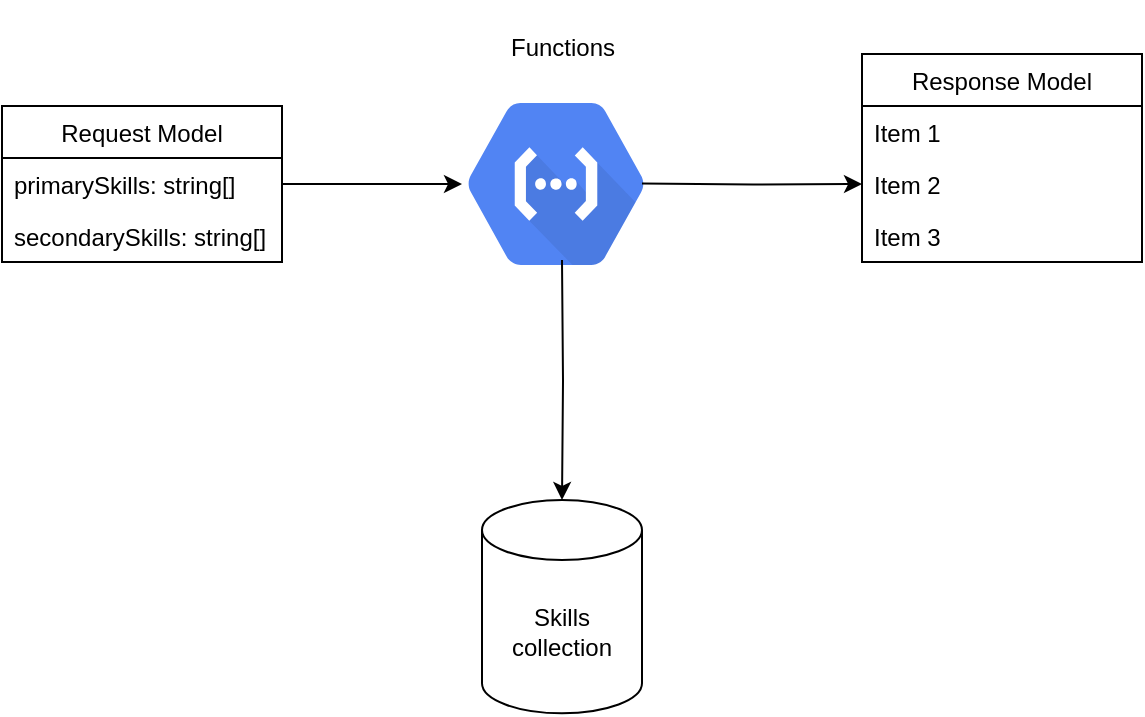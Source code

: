 <mxfile version="15.1.1" type="device"><diagram id="SjZEBZqwQjW5p0Yp3xk7" name="Page-1"><mxGraphModel dx="1854" dy="1044" grid="1" gridSize="10" guides="1" tooltips="1" connect="1" arrows="1" fold="1" page="1" pageScale="1" pageWidth="827" pageHeight="1169" math="0" shadow="0"><root><mxCell id="0"/><mxCell id="1" parent="0"/><mxCell id="BBlXOv6s2piEokELOsGI-16" value="" style="edgeStyle=orthogonalEdgeStyle;rounded=0;orthogonalLoop=1;jettySize=auto;html=1;" edge="1" parent="1" source="BBlXOv6s2piEokELOsGI-1"><mxGeometry relative="1" as="geometry"><mxPoint x="270" y="162" as="targetPoint"/></mxGeometry></mxCell><mxCell id="BBlXOv6s2piEokELOsGI-1" value="Request Model" style="swimlane;fontStyle=0;childLayout=stackLayout;horizontal=1;startSize=26;horizontalStack=0;resizeParent=1;resizeParentMax=0;resizeLast=0;collapsible=1;marginBottom=0;" vertex="1" parent="1"><mxGeometry x="40" y="123" width="140" height="78" as="geometry"/></mxCell><mxCell id="BBlXOv6s2piEokELOsGI-2" value="primarySkills: string[]" style="text;strokeColor=none;fillColor=none;align=left;verticalAlign=top;spacingLeft=4;spacingRight=4;overflow=hidden;rotatable=0;points=[[0,0.5],[1,0.5]];portConstraint=eastwest;" vertex="1" parent="BBlXOv6s2piEokELOsGI-1"><mxGeometry y="26" width="140" height="26" as="geometry"/></mxCell><mxCell id="BBlXOv6s2piEokELOsGI-3" value="secondarySkills: string[]" style="text;strokeColor=none;fillColor=none;align=left;verticalAlign=top;spacingLeft=4;spacingRight=4;overflow=hidden;rotatable=0;points=[[0,0.5],[1,0.5]];portConstraint=eastwest;" vertex="1" parent="BBlXOv6s2piEokELOsGI-1"><mxGeometry y="52" width="140" height="26" as="geometry"/></mxCell><mxCell id="BBlXOv6s2piEokELOsGI-7" value="&lt;font color=&quot;#000000&quot;&gt;&lt;br&gt;Functions&lt;/font&gt;" style="sketch=0;dashed=0;connectable=0;html=1;fillColor=#5184F3;strokeColor=none;shape=mxgraph.gcp2.hexIcon;prIcon=cloud_functions;part=1;labelPosition=center;verticalLabelPosition=top;align=center;verticalAlign=bottom;spacingLeft=5;fontColor=#999999;fontSize=12;" vertex="1" parent="1"><mxGeometry x="250" y="102.5" width="134.26" height="119" as="geometry"/></mxCell><mxCell id="BBlXOv6s2piEokELOsGI-10" value="Skills&lt;br&gt;collection" style="shape=cylinder3;whiteSpace=wrap;html=1;boundedLbl=1;backgroundOutline=1;size=15;" vertex="1" parent="1"><mxGeometry x="280" y="320" width="80" height="106.67" as="geometry"/></mxCell><mxCell id="BBlXOv6s2piEokELOsGI-11" value="Response Model" style="swimlane;fontStyle=0;childLayout=stackLayout;horizontal=1;startSize=26;horizontalStack=0;resizeParent=1;resizeParentMax=0;resizeLast=0;collapsible=1;marginBottom=0;" vertex="1" parent="1"><mxGeometry x="470" y="97" width="140" height="104" as="geometry"/></mxCell><mxCell id="BBlXOv6s2piEokELOsGI-12" value="Item 1" style="text;strokeColor=none;fillColor=none;align=left;verticalAlign=top;spacingLeft=4;spacingRight=4;overflow=hidden;rotatable=0;points=[[0,0.5],[1,0.5]];portConstraint=eastwest;" vertex="1" parent="BBlXOv6s2piEokELOsGI-11"><mxGeometry y="26" width="140" height="26" as="geometry"/></mxCell><mxCell id="BBlXOv6s2piEokELOsGI-13" value="Item 2" style="text;strokeColor=none;fillColor=none;align=left;verticalAlign=top;spacingLeft=4;spacingRight=4;overflow=hidden;rotatable=0;points=[[0,0.5],[1,0.5]];portConstraint=eastwest;" vertex="1" parent="BBlXOv6s2piEokELOsGI-11"><mxGeometry y="52" width="140" height="26" as="geometry"/></mxCell><mxCell id="BBlXOv6s2piEokELOsGI-14" value="Item 3" style="text;strokeColor=none;fillColor=none;align=left;verticalAlign=top;spacingLeft=4;spacingRight=4;overflow=hidden;rotatable=0;points=[[0,0.5],[1,0.5]];portConstraint=eastwest;" vertex="1" parent="BBlXOv6s2piEokELOsGI-11"><mxGeometry y="78" width="140" height="26" as="geometry"/></mxCell><mxCell id="BBlXOv6s2piEokELOsGI-17" value="" style="edgeStyle=orthogonalEdgeStyle;rounded=0;orthogonalLoop=1;jettySize=auto;html=1;entryX=0;entryY=0.5;entryDx=0;entryDy=0;" edge="1" parent="1" target="BBlXOv6s2piEokELOsGI-13"><mxGeometry relative="1" as="geometry"><mxPoint x="360" y="161.76" as="sourcePoint"/><mxPoint x="450" y="161.76" as="targetPoint"/></mxGeometry></mxCell><mxCell id="BBlXOv6s2piEokELOsGI-18" value="" style="edgeStyle=orthogonalEdgeStyle;rounded=0;orthogonalLoop=1;jettySize=auto;html=1;entryX=0.5;entryY=0;entryDx=0;entryDy=0;entryPerimeter=0;" edge="1" parent="1" target="BBlXOv6s2piEokELOsGI-10"><mxGeometry relative="1" as="geometry"><mxPoint x="320" y="200" as="sourcePoint"/><mxPoint x="280" y="172" as="targetPoint"/></mxGeometry></mxCell></root></mxGraphModel></diagram></mxfile>